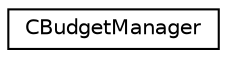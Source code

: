 digraph "Graphical Class Hierarchy"
{
 // LATEX_PDF_SIZE
  edge [fontname="Helvetica",fontsize="10",labelfontname="Helvetica",labelfontsize="10"];
  node [fontname="Helvetica",fontsize="10",shape=record];
  rankdir="LR";
  Node0 [label="CBudgetManager",height=0.2,width=0.4,color="black", fillcolor="white", style="filled",URL="$class_c_budget_manager.html",tooltip=" "];
}
